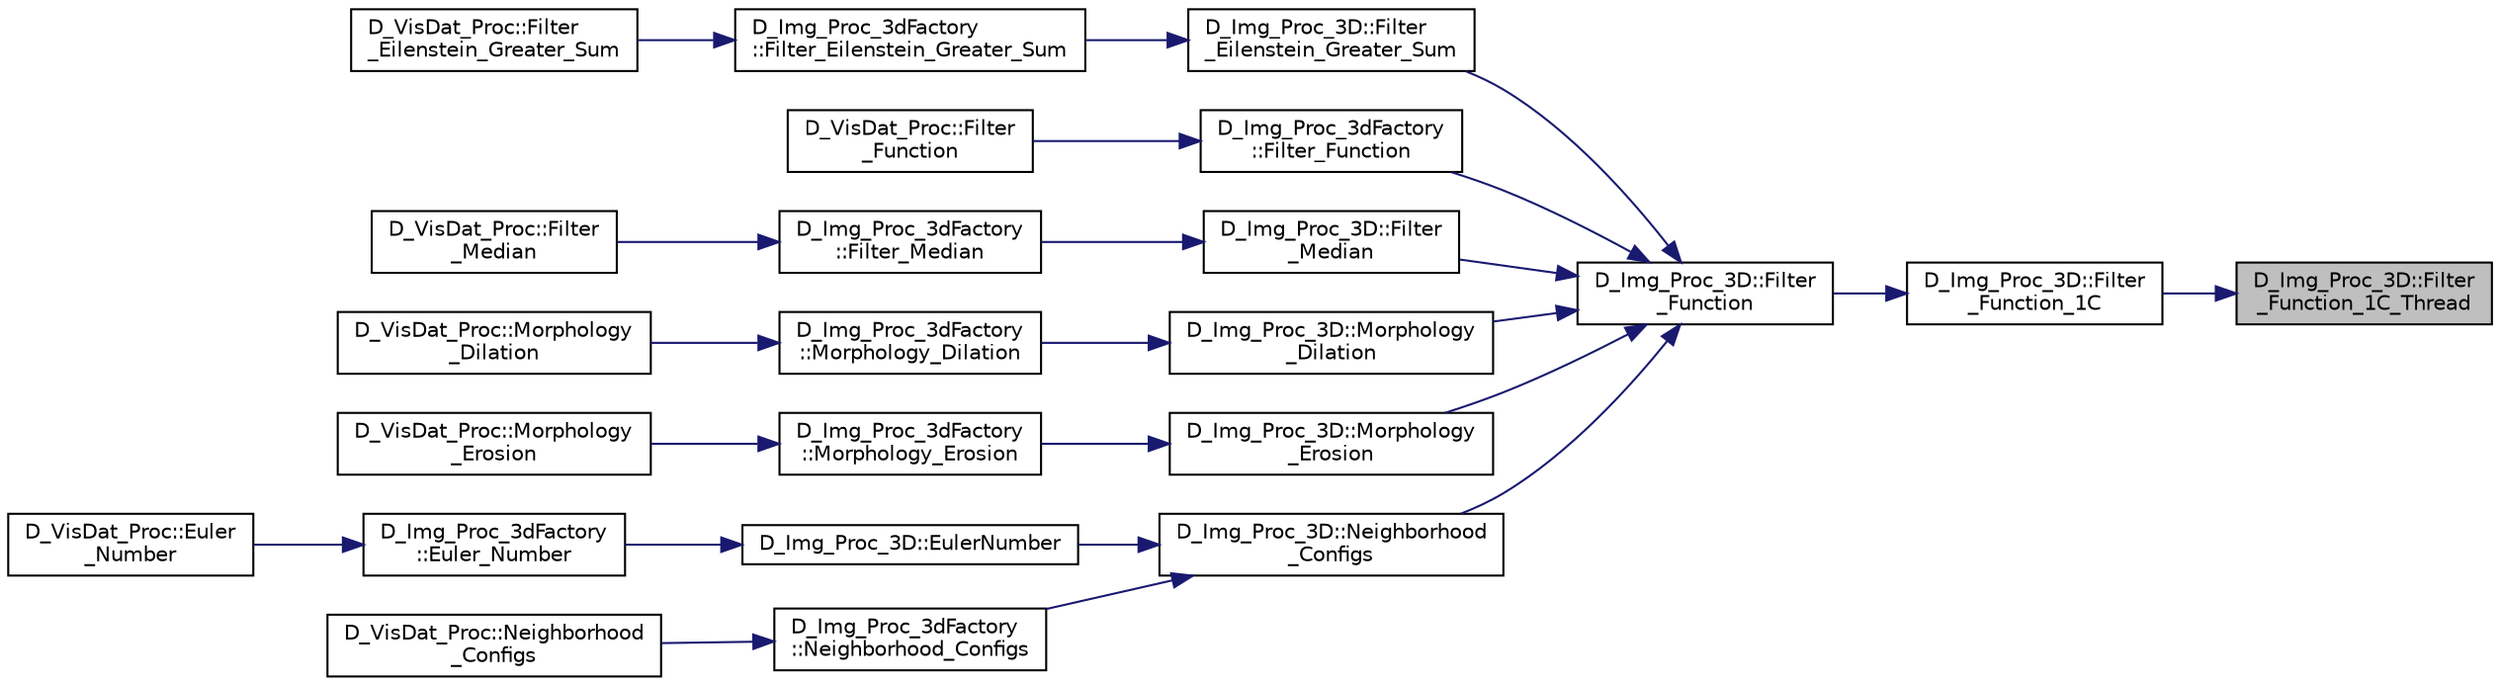 digraph "D_Img_Proc_3D::Filter_Function_1C_Thread"
{
 // LATEX_PDF_SIZE
  edge [fontname="Helvetica",fontsize="10",labelfontname="Helvetica",labelfontsize="10"];
  node [fontname="Helvetica",fontsize="10",shape=record];
  rankdir="RL";
  Node1 [label="D_Img_Proc_3D::Filter\l_Function_1C_Thread",height=0.2,width=0.4,color="black", fillcolor="grey75", style="filled", fontcolor="black",tooltip=" "];
  Node1 -> Node2 [dir="back",color="midnightblue",fontsize="10",style="solid"];
  Node2 [label="D_Img_Proc_3D::Filter\l_Function_1C",height=0.2,width=0.4,color="black", fillcolor="white", style="filled",URL="$class_d___img___proc__3_d.html#a894cdd41ee1a2618b1473af9e26f6009",tooltip=" "];
  Node2 -> Node3 [dir="back",color="midnightblue",fontsize="10",style="solid"];
  Node3 [label="D_Img_Proc_3D::Filter\l_Function",height=0.2,width=0.4,color="black", fillcolor="white", style="filled",URL="$class_d___img___proc__3_d.html#af27da29afb8294d88388069fbd14f230",tooltip=" "];
  Node3 -> Node4 [dir="back",color="midnightblue",fontsize="10",style="solid"];
  Node4 [label="D_Img_Proc_3D::Filter\l_Eilenstein_Greater_Sum",height=0.2,width=0.4,color="black", fillcolor="white", style="filled",URL="$class_d___img___proc__3_d.html#aa974f651f870dc02693472812ffa3576",tooltip=" "];
  Node4 -> Node5 [dir="back",color="midnightblue",fontsize="10",style="solid"];
  Node5 [label="D_Img_Proc_3dFactory\l::Filter_Eilenstein_Greater_Sum",height=0.2,width=0.4,color="black", fillcolor="white", style="filled",URL="$class_d___img___proc__3d_factory.html#a7279b120dd414524fb309c4ff3dd745a",tooltip=" "];
  Node5 -> Node6 [dir="back",color="midnightblue",fontsize="10",style="solid"];
  Node6 [label="D_VisDat_Proc::Filter\l_Eilenstein_Greater_Sum",height=0.2,width=0.4,color="black", fillcolor="white", style="filled",URL="$class_d___vis_dat___proc.html#a84f84890bad375febafc49950c259d89",tooltip=" "];
  Node3 -> Node7 [dir="back",color="midnightblue",fontsize="10",style="solid"];
  Node7 [label="D_Img_Proc_3dFactory\l::Filter_Function",height=0.2,width=0.4,color="black", fillcolor="white", style="filled",URL="$class_d___img___proc__3d_factory.html#a330550a8b742be296675a5c035983c82",tooltip=" "];
  Node7 -> Node8 [dir="back",color="midnightblue",fontsize="10",style="solid"];
  Node8 [label="D_VisDat_Proc::Filter\l_Function",height=0.2,width=0.4,color="black", fillcolor="white", style="filled",URL="$class_d___vis_dat___proc.html#a4a7bc7c618f2b0d0aa95fd9231dad247",tooltip=" "];
  Node3 -> Node9 [dir="back",color="midnightblue",fontsize="10",style="solid"];
  Node9 [label="D_Img_Proc_3D::Filter\l_Median",height=0.2,width=0.4,color="black", fillcolor="white", style="filled",URL="$class_d___img___proc__3_d.html#abd3b48cc3b815b7eace13b884997bb30",tooltip=" "];
  Node9 -> Node10 [dir="back",color="midnightblue",fontsize="10",style="solid"];
  Node10 [label="D_Img_Proc_3dFactory\l::Filter_Median",height=0.2,width=0.4,color="black", fillcolor="white", style="filled",URL="$class_d___img___proc__3d_factory.html#a1ce27277458ee2f48464a10d935379fc",tooltip=" "];
  Node10 -> Node11 [dir="back",color="midnightblue",fontsize="10",style="solid"];
  Node11 [label="D_VisDat_Proc::Filter\l_Median",height=0.2,width=0.4,color="black", fillcolor="white", style="filled",URL="$class_d___vis_dat___proc.html#a83f091f40126c7c654a4044af6f1e49d",tooltip=" "];
  Node3 -> Node12 [dir="back",color="midnightblue",fontsize="10",style="solid"];
  Node12 [label="D_Img_Proc_3D::Morphology\l_Dilation",height=0.2,width=0.4,color="black", fillcolor="white", style="filled",URL="$class_d___img___proc__3_d.html#aac0eaccd66f0ab807a632787ab746440",tooltip=" "];
  Node12 -> Node13 [dir="back",color="midnightblue",fontsize="10",style="solid"];
  Node13 [label="D_Img_Proc_3dFactory\l::Morphology_Dilation",height=0.2,width=0.4,color="black", fillcolor="white", style="filled",URL="$class_d___img___proc__3d_factory.html#a7b8467fa22c7fd925b9c18f76ecb364a",tooltip=" "];
  Node13 -> Node14 [dir="back",color="midnightblue",fontsize="10",style="solid"];
  Node14 [label="D_VisDat_Proc::Morphology\l_Dilation",height=0.2,width=0.4,color="black", fillcolor="white", style="filled",URL="$class_d___vis_dat___proc.html#a48b018524c557317d907cb5e0bbdc929",tooltip=" "];
  Node3 -> Node15 [dir="back",color="midnightblue",fontsize="10",style="solid"];
  Node15 [label="D_Img_Proc_3D::Morphology\l_Erosion",height=0.2,width=0.4,color="black", fillcolor="white", style="filled",URL="$class_d___img___proc__3_d.html#a6db57be078110d78bbf7e8800b09fd5f",tooltip=" "];
  Node15 -> Node16 [dir="back",color="midnightblue",fontsize="10",style="solid"];
  Node16 [label="D_Img_Proc_3dFactory\l::Morphology_Erosion",height=0.2,width=0.4,color="black", fillcolor="white", style="filled",URL="$class_d___img___proc__3d_factory.html#a180d07b31ed5f658000e190b2aab8385",tooltip=" "];
  Node16 -> Node17 [dir="back",color="midnightblue",fontsize="10",style="solid"];
  Node17 [label="D_VisDat_Proc::Morphology\l_Erosion",height=0.2,width=0.4,color="black", fillcolor="white", style="filled",URL="$class_d___vis_dat___proc.html#af7a01a597f28eb5f8986e5dcf7a61361",tooltip=" "];
  Node3 -> Node18 [dir="back",color="midnightblue",fontsize="10",style="solid"];
  Node18 [label="D_Img_Proc_3D::Neighborhood\l_Configs",height=0.2,width=0.4,color="black", fillcolor="white", style="filled",URL="$class_d___img___proc__3_d.html#af93253308066e1e4c495d75e0b4a2ce5",tooltip=" "];
  Node18 -> Node19 [dir="back",color="midnightblue",fontsize="10",style="solid"];
  Node19 [label="D_Img_Proc_3D::EulerNumber",height=0.2,width=0.4,color="black", fillcolor="white", style="filled",URL="$class_d___img___proc__3_d.html#a19a1bd9f1ebda10835c020c08578c79c",tooltip=" "];
  Node19 -> Node20 [dir="back",color="midnightblue",fontsize="10",style="solid"];
  Node20 [label="D_Img_Proc_3dFactory\l::Euler_Number",height=0.2,width=0.4,color="black", fillcolor="white", style="filled",URL="$class_d___img___proc__3d_factory.html#a3fc7282da00af1e41de7c7694c882a9c",tooltip=" "];
  Node20 -> Node21 [dir="back",color="midnightblue",fontsize="10",style="solid"];
  Node21 [label="D_VisDat_Proc::Euler\l_Number",height=0.2,width=0.4,color="black", fillcolor="white", style="filled",URL="$class_d___vis_dat___proc.html#a5f1bf390e4a95e850831393b0329cd5f",tooltip=" "];
  Node18 -> Node22 [dir="back",color="midnightblue",fontsize="10",style="solid"];
  Node22 [label="D_Img_Proc_3dFactory\l::Neighborhood_Configs",height=0.2,width=0.4,color="black", fillcolor="white", style="filled",URL="$class_d___img___proc__3d_factory.html#a7ea4b074b764127ffd815a4b1c0e0d37",tooltip=" "];
  Node22 -> Node23 [dir="back",color="midnightblue",fontsize="10",style="solid"];
  Node23 [label="D_VisDat_Proc::Neighborhood\l_Configs",height=0.2,width=0.4,color="black", fillcolor="white", style="filled",URL="$class_d___vis_dat___proc.html#acfc0bc833aaefe9b3b7ec74ecb3081da",tooltip=" "];
}

